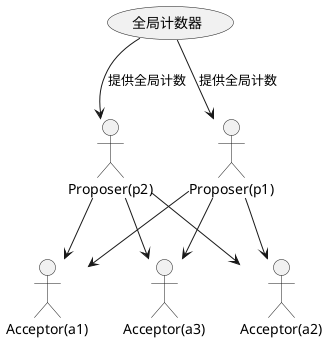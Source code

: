 @startuml
:Acceptor(a1): as Admin1
:Acceptor(a2): as Admin2
:Acceptor(a3): as Admin3
:Proposer(p1): as User1
:Proposer(p2): as User2
(全局计数器) as (use)

User1 --> Admin1
User1 --> Admin2
User1 --> Admin3

User2 --> Admin1
User2 --> Admin2
User2 --> Admin3

(use) --> User1:提供全局计数
(use) --> User2:提供全局计数
@enduml